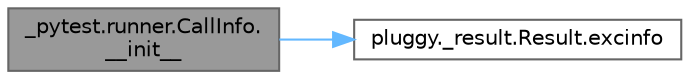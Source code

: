 digraph "_pytest.runner.CallInfo.__init__"
{
 // LATEX_PDF_SIZE
  bgcolor="transparent";
  edge [fontname=Helvetica,fontsize=10,labelfontname=Helvetica,labelfontsize=10];
  node [fontname=Helvetica,fontsize=10,shape=box,height=0.2,width=0.4];
  rankdir="LR";
  Node1 [id="Node000001",label="_pytest.runner.CallInfo.\l__init__",height=0.2,width=0.4,color="gray40", fillcolor="grey60", style="filled", fontcolor="black",tooltip=" "];
  Node1 -> Node2 [id="edge1_Node000001_Node000002",color="steelblue1",style="solid",tooltip=" "];
  Node2 [id="Node000002",label="pluggy._result.Result.excinfo",height=0.2,width=0.4,color="grey40", fillcolor="white", style="filled",URL="$classpluggy_1_1__result_1_1_result.html#a4a9bc7675f26361cf91cfe48c3baf73d",tooltip=" "];
}

